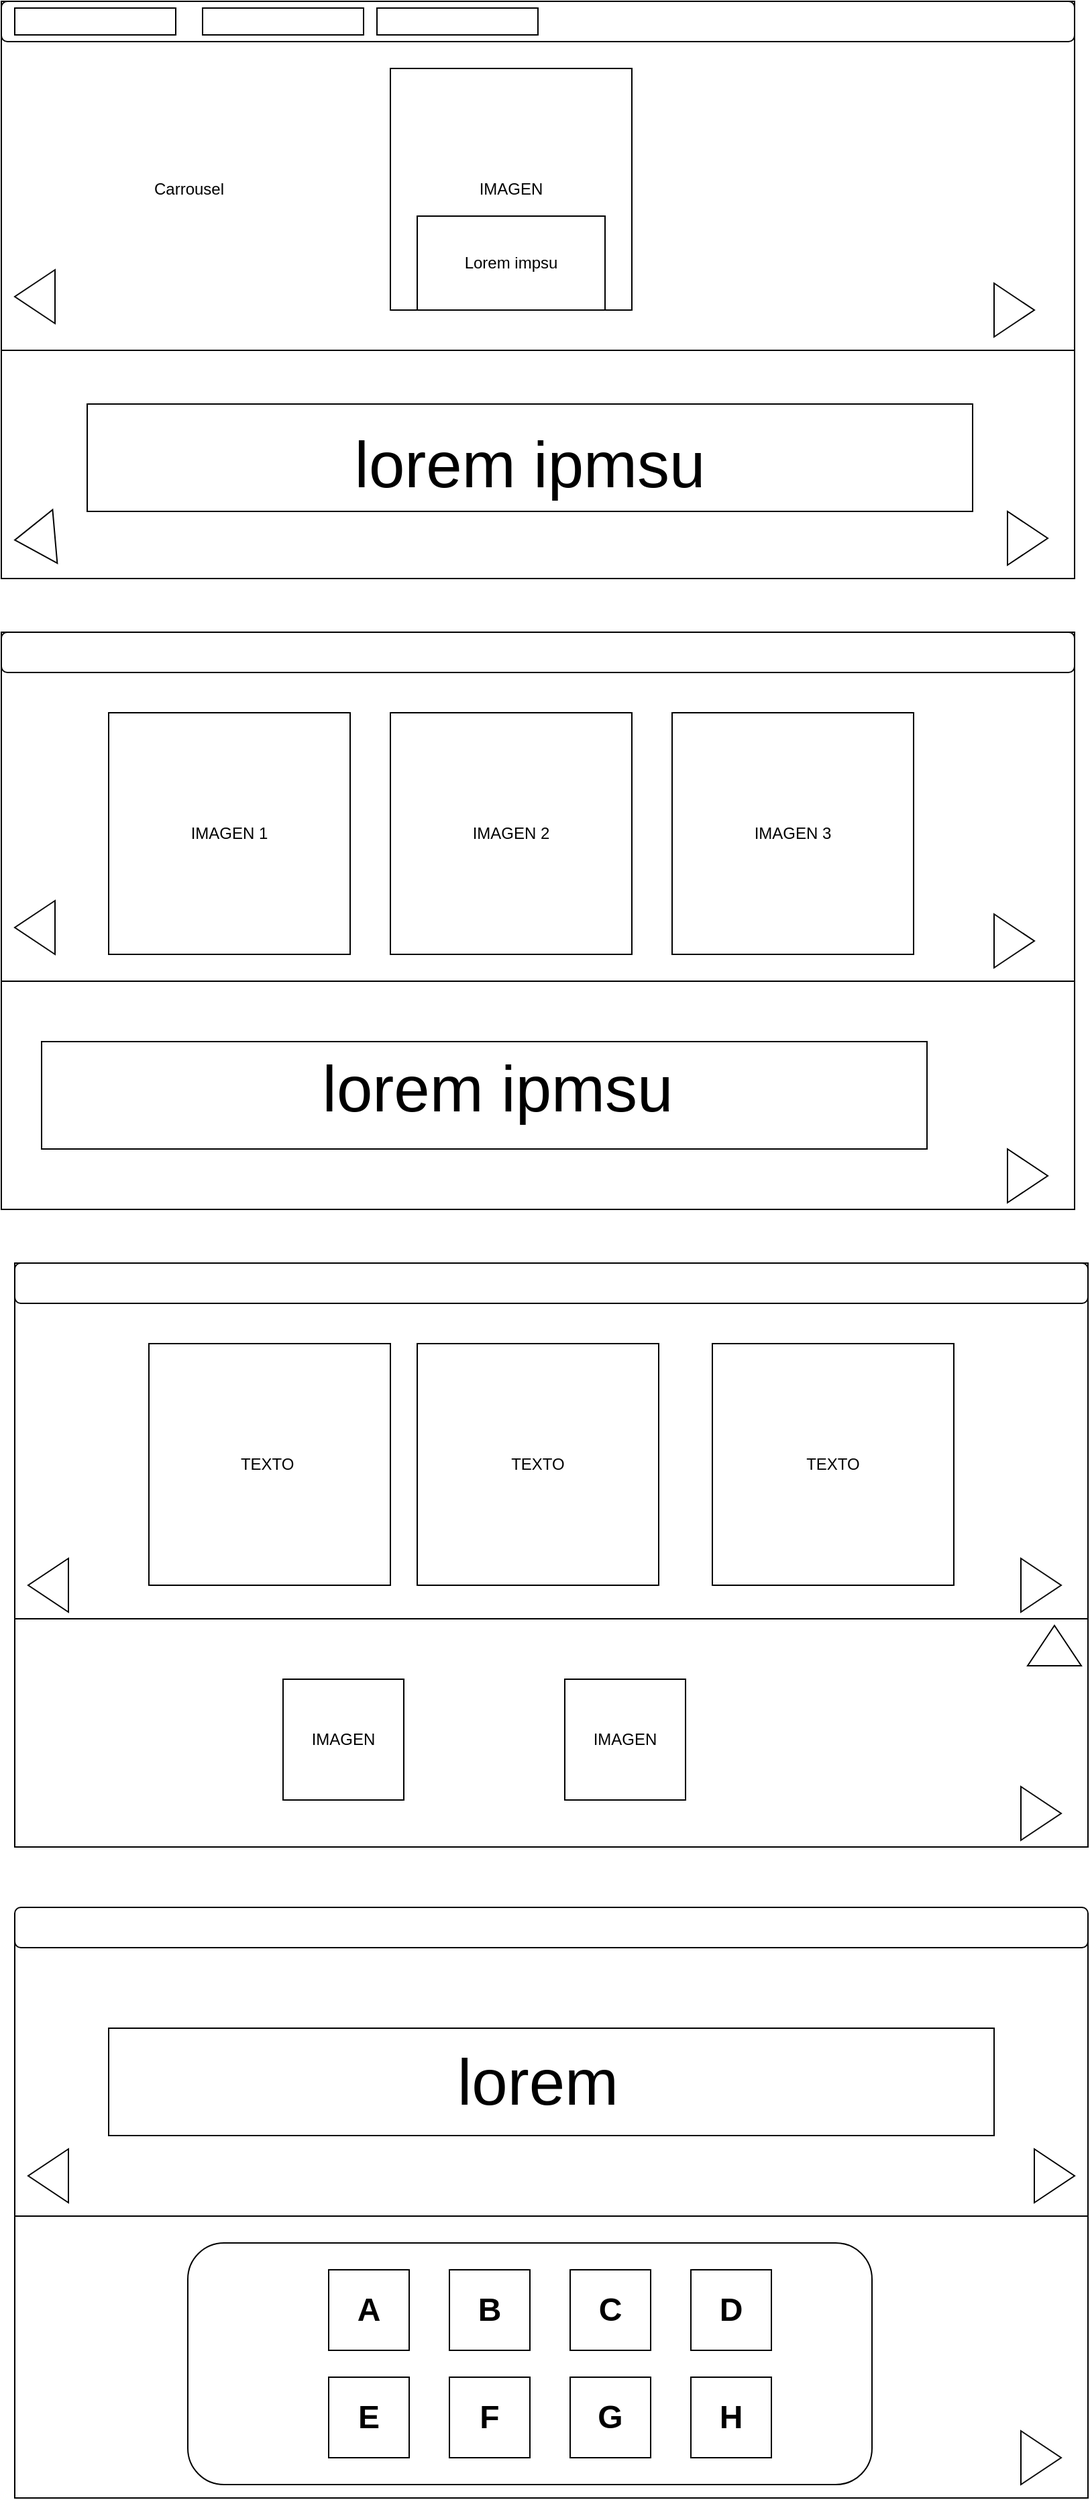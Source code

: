 <mxfile version="14.6.12" type="github">
  <diagram id="xuJIO958Ryjux1ikMJo8" name="Page-1">
    <mxGraphModel dx="1036" dy="461" grid="1" gridSize="10" guides="1" tooltips="1" connect="1" arrows="1" fold="1" page="1" pageScale="1" pageWidth="827" pageHeight="1169" math="0" shadow="0">
      <root>
        <mxCell id="0" />
        <mxCell id="1" parent="0" />
        <mxCell id="S2LIVZzwo_UnRUKu48qw-1" value="" style="rounded=0;whiteSpace=wrap;html=1;" parent="1" vertex="1">
          <mxGeometry x="20" y="20" width="800" height="430" as="geometry" />
        </mxCell>
        <mxCell id="S2LIVZzwo_UnRUKu48qw-2" value="" style="rounded=1;whiteSpace=wrap;html=1;" parent="1" vertex="1">
          <mxGeometry x="20" y="20" width="800" height="30" as="geometry" />
        </mxCell>
        <mxCell id="S2LIVZzwo_UnRUKu48qw-3" value="" style="rounded=0;whiteSpace=wrap;html=1;" parent="1" vertex="1">
          <mxGeometry x="20" y="280" width="800" height="170" as="geometry" />
        </mxCell>
        <mxCell id="S2LIVZzwo_UnRUKu48qw-4" value="IMAGEN" style="whiteSpace=wrap;html=1;aspect=fixed;" parent="1" vertex="1">
          <mxGeometry x="310" y="70" width="180" height="180" as="geometry" />
        </mxCell>
        <mxCell id="S2LIVZzwo_UnRUKu48qw-5" value="" style="triangle;whiteSpace=wrap;html=1;" parent="1" vertex="1">
          <mxGeometry x="760" y="230" width="30" height="40" as="geometry" />
        </mxCell>
        <mxCell id="S2LIVZzwo_UnRUKu48qw-6" value="" style="triangle;whiteSpace=wrap;html=1;rotation=-180;" parent="1" vertex="1">
          <mxGeometry x="30" y="220" width="30" height="40" as="geometry" />
        </mxCell>
        <mxCell id="S2LIVZzwo_UnRUKu48qw-7" value="" style="rounded=0;whiteSpace=wrap;html=1;" parent="1" vertex="1">
          <mxGeometry x="20" y="490" width="800" height="430" as="geometry" />
        </mxCell>
        <mxCell id="S2LIVZzwo_UnRUKu48qw-8" value="" style="rounded=1;whiteSpace=wrap;html=1;" parent="1" vertex="1">
          <mxGeometry x="20" y="490" width="800" height="30" as="geometry" />
        </mxCell>
        <mxCell id="S2LIVZzwo_UnRUKu48qw-9" value="" style="rounded=0;whiteSpace=wrap;html=1;" parent="1" vertex="1">
          <mxGeometry x="20" y="750" width="800" height="170" as="geometry" />
        </mxCell>
        <mxCell id="S2LIVZzwo_UnRUKu48qw-10" value="IMAGEN 1" style="whiteSpace=wrap;html=1;aspect=fixed;" parent="1" vertex="1">
          <mxGeometry x="100" y="550" width="180" height="180" as="geometry" />
        </mxCell>
        <mxCell id="S2LIVZzwo_UnRUKu48qw-11" value="" style="triangle;whiteSpace=wrap;html=1;" parent="1" vertex="1">
          <mxGeometry x="760" y="700" width="30" height="40" as="geometry" />
        </mxCell>
        <mxCell id="S2LIVZzwo_UnRUKu48qw-12" value="" style="triangle;whiteSpace=wrap;html=1;rotation=-180;" parent="1" vertex="1">
          <mxGeometry x="30" y="690" width="30" height="40" as="geometry" />
        </mxCell>
        <mxCell id="S2LIVZzwo_UnRUKu48qw-13" value="" style="triangle;whiteSpace=wrap;html=1;" parent="1" vertex="1">
          <mxGeometry x="770" y="400" width="30" height="40" as="geometry" />
        </mxCell>
        <mxCell id="S2LIVZzwo_UnRUKu48qw-14" value="IMAGEN 2" style="whiteSpace=wrap;html=1;aspect=fixed;" parent="1" vertex="1">
          <mxGeometry x="310" y="550" width="180" height="180" as="geometry" />
        </mxCell>
        <mxCell id="S2LIVZzwo_UnRUKu48qw-15" value="IMAGEN 3" style="whiteSpace=wrap;html=1;aspect=fixed;" parent="1" vertex="1">
          <mxGeometry x="520" y="550" width="180" height="180" as="geometry" />
        </mxCell>
        <mxCell id="S2LIVZzwo_UnRUKu48qw-16" value="" style="rounded=0;whiteSpace=wrap;html=1;" parent="1" vertex="1">
          <mxGeometry x="84" y="320" width="660" height="80" as="geometry" />
        </mxCell>
        <mxCell id="S2LIVZzwo_UnRUKu48qw-17" value="&lt;font style=&quot;font-size: 48px&quot;&gt;lorem ipmsu&lt;/font&gt;" style="text;html=1;strokeColor=none;fillColor=none;align=center;verticalAlign=middle;whiteSpace=wrap;rounded=0;" parent="1" vertex="1">
          <mxGeometry x="194" y="355" width="440" height="20" as="geometry" />
        </mxCell>
        <mxCell id="S2LIVZzwo_UnRUKu48qw-19" value="" style="rounded=0;whiteSpace=wrap;html=1;" parent="1" vertex="1">
          <mxGeometry x="50" y="795" width="660" height="80" as="geometry" />
        </mxCell>
        <mxCell id="S2LIVZzwo_UnRUKu48qw-20" value="&lt;font style=&quot;font-size: 48px&quot;&gt;lorem ipmsu&lt;/font&gt;" style="text;html=1;strokeColor=none;fillColor=none;align=center;verticalAlign=middle;whiteSpace=wrap;rounded=0;" parent="1" vertex="1">
          <mxGeometry x="170" y="820" width="440" height="20" as="geometry" />
        </mxCell>
        <mxCell id="S2LIVZzwo_UnRUKu48qw-21" value="Lorem impsu" style="rounded=0;whiteSpace=wrap;html=1;" parent="1" vertex="1">
          <mxGeometry x="330" y="180" width="140" height="70" as="geometry" />
        </mxCell>
        <mxCell id="S2LIVZzwo_UnRUKu48qw-22" value="" style="rounded=0;whiteSpace=wrap;html=1;" parent="1" vertex="1">
          <mxGeometry x="30" y="25" width="120" height="20" as="geometry" />
        </mxCell>
        <mxCell id="S2LIVZzwo_UnRUKu48qw-23" value="" style="rounded=0;whiteSpace=wrap;html=1;" parent="1" vertex="1">
          <mxGeometry x="170" y="25" width="120" height="20" as="geometry" />
        </mxCell>
        <mxCell id="S2LIVZzwo_UnRUKu48qw-24" value="" style="rounded=0;whiteSpace=wrap;html=1;" parent="1" vertex="1">
          <mxGeometry x="300" y="25" width="120" height="20" as="geometry" />
        </mxCell>
        <mxCell id="S2LIVZzwo_UnRUKu48qw-28" value="Carrousel" style="text;html=1;strokeColor=none;fillColor=none;align=center;verticalAlign=middle;whiteSpace=wrap;rounded=0;" parent="1" vertex="1">
          <mxGeometry x="140" y="150" width="40" height="20" as="geometry" />
        </mxCell>
        <mxCell id="S2LIVZzwo_UnRUKu48qw-30" value="" style="triangle;whiteSpace=wrap;html=1;rotation=-185;" parent="1" vertex="1">
          <mxGeometry x="30" y="400" width="30" height="40" as="geometry" />
        </mxCell>
        <mxCell id="S2LIVZzwo_UnRUKu48qw-31" value="" style="rounded=0;whiteSpace=wrap;html=1;" parent="1" vertex="1">
          <mxGeometry x="30" y="960" width="800" height="430" as="geometry" />
        </mxCell>
        <mxCell id="S2LIVZzwo_UnRUKu48qw-32" value="" style="rounded=1;whiteSpace=wrap;html=1;" parent="1" vertex="1">
          <mxGeometry x="30" y="960" width="800" height="30" as="geometry" />
        </mxCell>
        <mxCell id="S2LIVZzwo_UnRUKu48qw-33" value="" style="rounded=0;whiteSpace=wrap;html=1;" parent="1" vertex="1">
          <mxGeometry x="30" y="1225" width="800" height="170" as="geometry" />
        </mxCell>
        <mxCell id="S2LIVZzwo_UnRUKu48qw-34" value="TEXTO&amp;nbsp;" style="whiteSpace=wrap;html=1;aspect=fixed;" parent="1" vertex="1">
          <mxGeometry x="130" y="1020" width="180" height="180" as="geometry" />
        </mxCell>
        <mxCell id="S2LIVZzwo_UnRUKu48qw-35" value="" style="triangle;whiteSpace=wrap;html=1;" parent="1" vertex="1">
          <mxGeometry x="770" y="875" width="30" height="40" as="geometry" />
        </mxCell>
        <mxCell id="S2LIVZzwo_UnRUKu48qw-36" value="" style="triangle;whiteSpace=wrap;html=1;rotation=-180;" parent="1" vertex="1">
          <mxGeometry x="40" y="1180" width="30" height="40" as="geometry" />
        </mxCell>
        <mxCell id="S2LIVZzwo_UnRUKu48qw-37" value="TEXTO" style="whiteSpace=wrap;html=1;aspect=fixed;" parent="1" vertex="1">
          <mxGeometry x="330" y="1020" width="180" height="180" as="geometry" />
        </mxCell>
        <mxCell id="S2LIVZzwo_UnRUKu48qw-38" value="TEXTO" style="whiteSpace=wrap;html=1;aspect=fixed;" parent="1" vertex="1">
          <mxGeometry x="550" y="1020" width="180" height="180" as="geometry" />
        </mxCell>
        <mxCell id="0_nYihus1_vxjd3bpI1l-2" value="" style="triangle;whiteSpace=wrap;html=1;" parent="1" vertex="1">
          <mxGeometry x="780" y="1350" width="30" height="40" as="geometry" />
        </mxCell>
        <mxCell id="0_nYihus1_vxjd3bpI1l-3" value="" style="triangle;whiteSpace=wrap;html=1;" parent="1" vertex="1">
          <mxGeometry x="780" y="1180" width="30" height="40" as="geometry" />
        </mxCell>
        <mxCell id="VqUjyCEhlIdPytR_7i3A-1" value="" style="rounded=0;whiteSpace=wrap;html=1;" parent="1" vertex="1">
          <mxGeometry x="30" y="1450" width="800" height="430" as="geometry" />
        </mxCell>
        <mxCell id="VqUjyCEhlIdPytR_7i3A-2" value="" style="rounded=1;whiteSpace=wrap;html=1;" parent="1" vertex="1">
          <mxGeometry x="30" y="1440" width="800" height="30" as="geometry" />
        </mxCell>
        <mxCell id="VqUjyCEhlIdPytR_7i3A-3" value="" style="rounded=0;whiteSpace=wrap;html=1;" parent="1" vertex="1">
          <mxGeometry x="30" y="1670" width="800" height="210" as="geometry" />
        </mxCell>
        <mxCell id="VqUjyCEhlIdPytR_7i3A-5" value="" style="triangle;whiteSpace=wrap;html=1;rotation=-180;" parent="1" vertex="1">
          <mxGeometry x="40" y="1620" width="30" height="40" as="geometry" />
        </mxCell>
        <mxCell id="VqUjyCEhlIdPytR_7i3A-8" value="" style="rounded=0;whiteSpace=wrap;html=1;" parent="1" vertex="1">
          <mxGeometry x="100" y="1530" width="660" height="80" as="geometry" />
        </mxCell>
        <mxCell id="VqUjyCEhlIdPytR_7i3A-9" value="&lt;font style=&quot;font-size: 48px&quot;&gt;lorem&lt;/font&gt;" style="text;html=1;strokeColor=none;fillColor=none;align=center;verticalAlign=middle;whiteSpace=wrap;rounded=0;" parent="1" vertex="1">
          <mxGeometry x="200" y="1560" width="440" height="20" as="geometry" />
        </mxCell>
        <mxCell id="VqUjyCEhlIdPytR_7i3A-10" value="" style="triangle;whiteSpace=wrap;html=1;" parent="1" vertex="1">
          <mxGeometry x="780" y="1830" width="30" height="40" as="geometry" />
        </mxCell>
        <mxCell id="VqUjyCEhlIdPytR_7i3A-11" value="" style="triangle;whiteSpace=wrap;html=1;" parent="1" vertex="1">
          <mxGeometry x="790" y="1620" width="30" height="40" as="geometry" />
        </mxCell>
        <mxCell id="VqUjyCEhlIdPytR_7i3A-19" value="" style="rounded=1;whiteSpace=wrap;html=1;border=1" parent="1" vertex="1">
          <mxGeometry x="159" y="1690" width="510" height="180" as="geometry" />
        </mxCell>
        <mxCell id="VqUjyCEhlIdPytR_7i3A-14" value="&lt;font style=&quot;font-size: 24px&quot;&gt;&lt;b&gt;D&lt;/b&gt;&lt;/font&gt;" style="whiteSpace=wrap;html=1;aspect=fixed;" parent="1" vertex="1">
          <mxGeometry x="534" y="1710" width="60" height="60" as="geometry" />
        </mxCell>
        <mxCell id="VqUjyCEhlIdPytR_7i3A-13" value="&lt;font style=&quot;font-size: 24px&quot;&gt;&lt;b&gt;C&lt;/b&gt;&lt;/font&gt;" style="whiteSpace=wrap;html=1;aspect=fixed;" parent="1" vertex="1">
          <mxGeometry x="444" y="1710" width="60" height="60" as="geometry" />
        </mxCell>
        <mxCell id="VqUjyCEhlIdPytR_7i3A-12" value="&lt;font style=&quot;font-size: 24px&quot;&gt;&lt;b&gt;B&lt;/b&gt;&lt;/font&gt;" style="whiteSpace=wrap;html=1;aspect=fixed;" parent="1" vertex="1">
          <mxGeometry x="354" y="1710" width="60" height="60" as="geometry" />
        </mxCell>
        <mxCell id="VqUjyCEhlIdPytR_7i3A-6" value="&lt;font style=&quot;font-size: 24px&quot;&gt;&lt;b&gt;A&lt;/b&gt;&lt;/font&gt;" style="whiteSpace=wrap;html=1;aspect=fixed;" parent="1" vertex="1">
          <mxGeometry x="264" y="1710" width="60" height="60" as="geometry" />
        </mxCell>
        <mxCell id="VqUjyCEhlIdPytR_7i3A-18" value="&lt;font style=&quot;font-size: 24px&quot;&gt;&lt;b&gt;H&lt;/b&gt;&lt;/font&gt;" style="whiteSpace=wrap;html=1;aspect=fixed;" parent="1" vertex="1">
          <mxGeometry x="534" y="1790" width="60" height="60" as="geometry" />
        </mxCell>
        <mxCell id="VqUjyCEhlIdPytR_7i3A-17" value="&lt;font style=&quot;font-size: 24px&quot;&gt;&lt;b&gt;G&lt;/b&gt;&lt;/font&gt;" style="whiteSpace=wrap;html=1;aspect=fixed;" parent="1" vertex="1">
          <mxGeometry x="444" y="1790" width="60" height="60" as="geometry" />
        </mxCell>
        <mxCell id="VqUjyCEhlIdPytR_7i3A-16" value="&lt;font style=&quot;font-size: 24px&quot;&gt;&lt;b&gt;F&lt;/b&gt;&lt;/font&gt;" style="whiteSpace=wrap;html=1;aspect=fixed;" parent="1" vertex="1">
          <mxGeometry x="354" y="1790" width="60" height="60" as="geometry" />
        </mxCell>
        <mxCell id="VqUjyCEhlIdPytR_7i3A-15" value="&lt;font style=&quot;font-size: 24px&quot;&gt;&lt;b&gt;E&lt;/b&gt;&lt;/font&gt;" style="whiteSpace=wrap;html=1;aspect=fixed;" parent="1" vertex="1">
          <mxGeometry x="264" y="1790" width="60" height="60" as="geometry" />
        </mxCell>
        <mxCell id="1_fv5vJf5c9PRq2Xd1F6-1" value="IMAGEN" style="whiteSpace=wrap;html=1;aspect=fixed;" vertex="1" parent="1">
          <mxGeometry x="230" y="1270" width="90" height="90" as="geometry" />
        </mxCell>
        <mxCell id="1_fv5vJf5c9PRq2Xd1F6-3" value="IMAGEN" style="whiteSpace=wrap;html=1;aspect=fixed;" vertex="1" parent="1">
          <mxGeometry x="440" y="1270" width="90" height="90" as="geometry" />
        </mxCell>
        <mxCell id="1_fv5vJf5c9PRq2Xd1F6-4" value="" style="triangle;whiteSpace=wrap;html=1;rotation=-90;" vertex="1" parent="1">
          <mxGeometry x="790" y="1225" width="30" height="40" as="geometry" />
        </mxCell>
      </root>
    </mxGraphModel>
  </diagram>
</mxfile>
